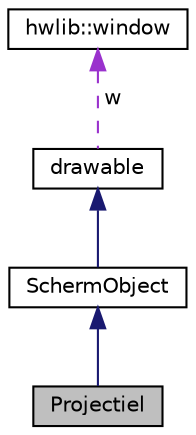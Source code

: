 digraph "Projectiel"
{
  edge [fontname="Helvetica",fontsize="10",labelfontname="Helvetica",labelfontsize="10"];
  node [fontname="Helvetica",fontsize="10",shape=record];
  Node3 [label="Projectiel",height=0.2,width=0.4,color="black", fillcolor="grey75", style="filled", fontcolor="black"];
  Node4 -> Node3 [dir="back",color="midnightblue",fontsize="10",style="solid",fontname="Helvetica"];
  Node4 [label="SchermObject",height=0.2,width=0.4,color="black", fillcolor="white", style="filled",URL="$classSchermObject.html",tooltip="class SchermObject ADT. "];
  Node5 -> Node4 [dir="back",color="midnightblue",fontsize="10",style="solid",fontname="Helvetica"];
  Node5 [label="drawable",height=0.2,width=0.4,color="black", fillcolor="white", style="filled",URL="$classdrawable.html",tooltip="class drawable ADT. "];
  Node6 -> Node5 [dir="back",color="darkorchid3",fontsize="10",style="dashed",label=" w" ,fontname="Helvetica"];
  Node6 [label="hwlib::window",height=0.2,width=0.4,color="black", fillcolor="white", style="filled",URL="$classhwlib_1_1window.html"];
}

